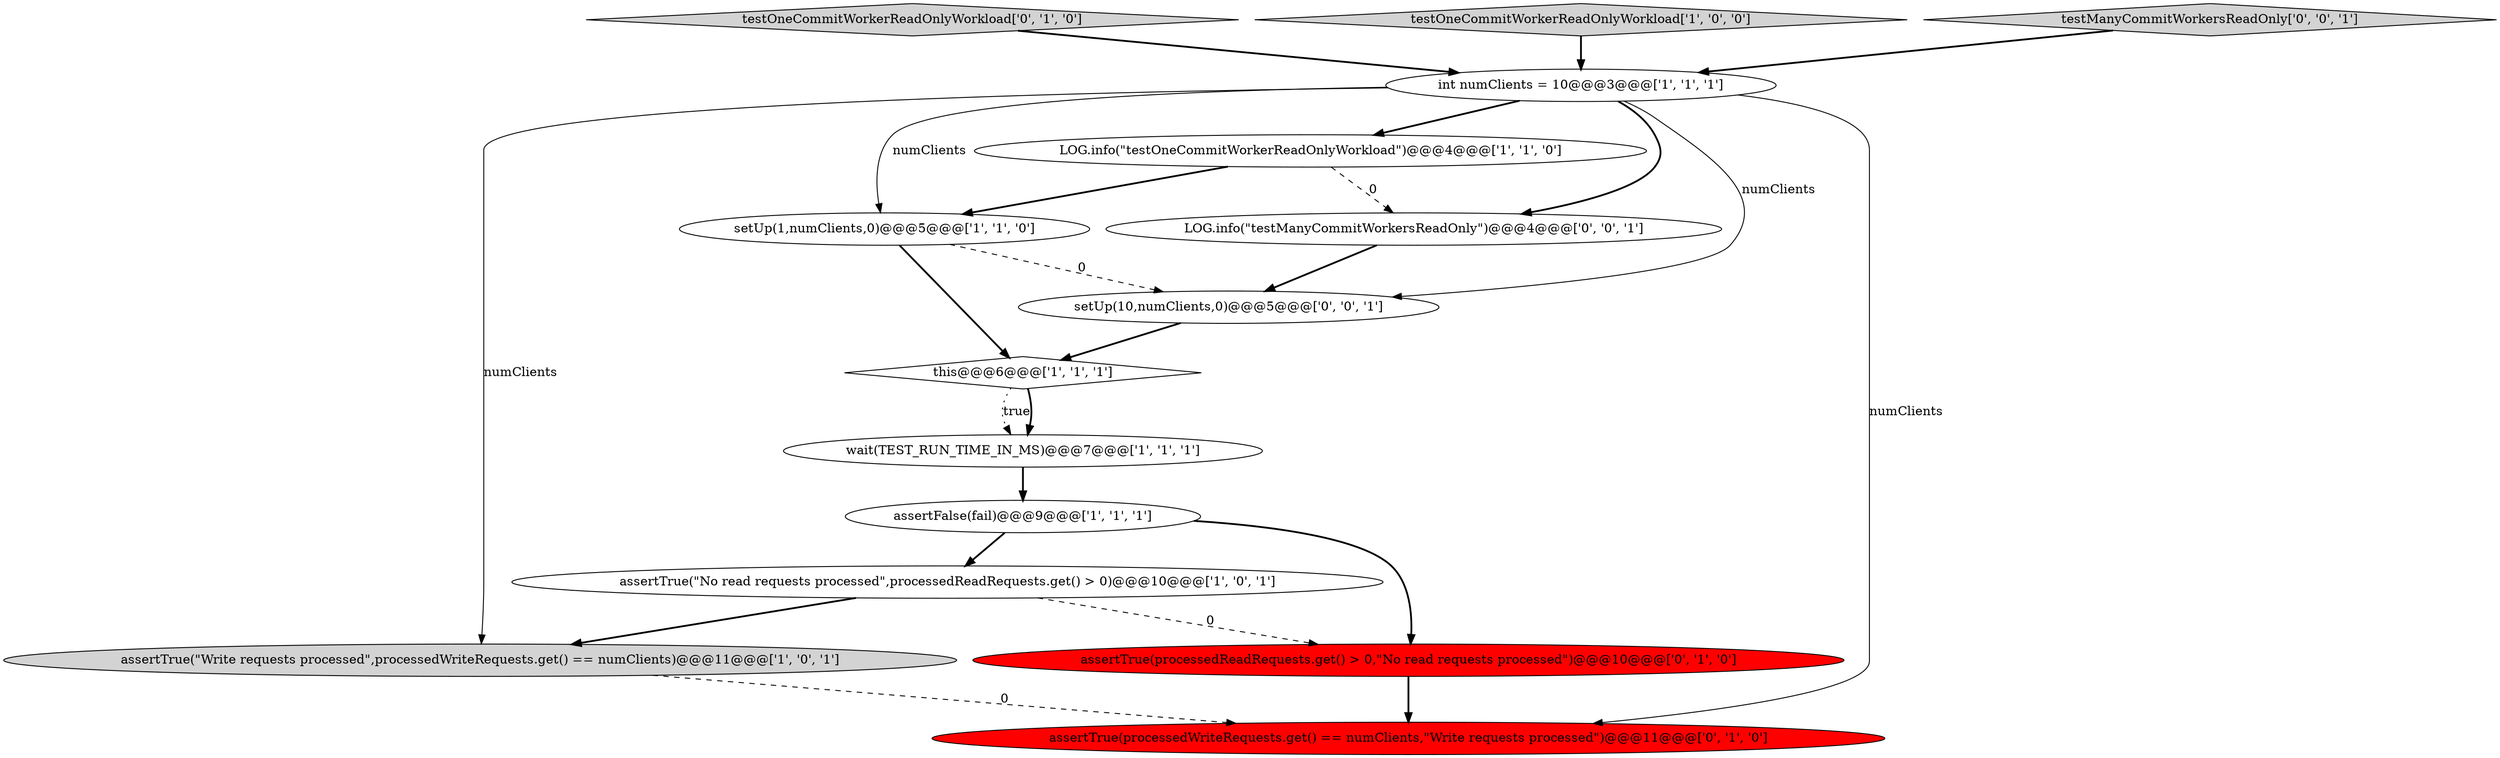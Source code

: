 digraph {
2 [style = filled, label = "wait(TEST_RUN_TIME_IN_MS)@@@7@@@['1', '1', '1']", fillcolor = white, shape = ellipse image = "AAA0AAABBB1BBB"];
11 [style = filled, label = "testOneCommitWorkerReadOnlyWorkload['0', '1', '0']", fillcolor = lightgray, shape = diamond image = "AAA0AAABBB2BBB"];
0 [style = filled, label = "testOneCommitWorkerReadOnlyWorkload['1', '0', '0']", fillcolor = lightgray, shape = diamond image = "AAA0AAABBB1BBB"];
3 [style = filled, label = "setUp(1,numClients,0)@@@5@@@['1', '1', '0']", fillcolor = white, shape = ellipse image = "AAA0AAABBB1BBB"];
13 [style = filled, label = "LOG.info(\"testManyCommitWorkersReadOnly\")@@@4@@@['0', '0', '1']", fillcolor = white, shape = ellipse image = "AAA0AAABBB3BBB"];
7 [style = filled, label = "this@@@6@@@['1', '1', '1']", fillcolor = white, shape = diamond image = "AAA0AAABBB1BBB"];
14 [style = filled, label = "testManyCommitWorkersReadOnly['0', '0', '1']", fillcolor = lightgray, shape = diamond image = "AAA0AAABBB3BBB"];
4 [style = filled, label = "int numClients = 10@@@3@@@['1', '1', '1']", fillcolor = white, shape = ellipse image = "AAA0AAABBB1BBB"];
8 [style = filled, label = "assertFalse(fail)@@@9@@@['1', '1', '1']", fillcolor = white, shape = ellipse image = "AAA0AAABBB1BBB"];
6 [style = filled, label = "assertTrue(\"Write requests processed\",processedWriteRequests.get() == numClients)@@@11@@@['1', '0', '1']", fillcolor = lightgray, shape = ellipse image = "AAA0AAABBB1BBB"];
1 [style = filled, label = "LOG.info(\"testOneCommitWorkerReadOnlyWorkload\")@@@4@@@['1', '1', '0']", fillcolor = white, shape = ellipse image = "AAA0AAABBB1BBB"];
12 [style = filled, label = "setUp(10,numClients,0)@@@5@@@['0', '0', '1']", fillcolor = white, shape = ellipse image = "AAA0AAABBB3BBB"];
9 [style = filled, label = "assertTrue(processedReadRequests.get() > 0,\"No read requests processed\")@@@10@@@['0', '1', '0']", fillcolor = red, shape = ellipse image = "AAA1AAABBB2BBB"];
5 [style = filled, label = "assertTrue(\"No read requests processed\",processedReadRequests.get() > 0)@@@10@@@['1', '0', '1']", fillcolor = white, shape = ellipse image = "AAA0AAABBB1BBB"];
10 [style = filled, label = "assertTrue(processedWriteRequests.get() == numClients,\"Write requests processed\")@@@11@@@['0', '1', '0']", fillcolor = red, shape = ellipse image = "AAA1AAABBB2BBB"];
7->2 [style = dotted, label="true"];
4->3 [style = solid, label="numClients"];
4->13 [style = bold, label=""];
11->4 [style = bold, label=""];
1->3 [style = bold, label=""];
5->9 [style = dashed, label="0"];
4->10 [style = solid, label="numClients"];
4->6 [style = solid, label="numClients"];
9->10 [style = bold, label=""];
12->7 [style = bold, label=""];
6->10 [style = dashed, label="0"];
1->13 [style = dashed, label="0"];
4->12 [style = solid, label="numClients"];
13->12 [style = bold, label=""];
3->12 [style = dashed, label="0"];
5->6 [style = bold, label=""];
8->5 [style = bold, label=""];
3->7 [style = bold, label=""];
0->4 [style = bold, label=""];
7->2 [style = bold, label=""];
8->9 [style = bold, label=""];
4->1 [style = bold, label=""];
2->8 [style = bold, label=""];
14->4 [style = bold, label=""];
}
